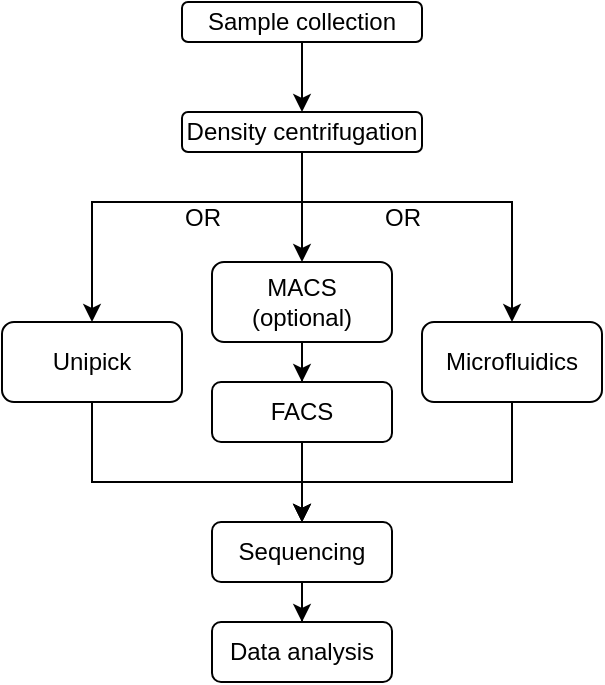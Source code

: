 <mxfile version="24.0.7" type="github">
  <diagram name="第 1 页" id="kYvIm-lCNY9ahgskyXj3">
    <mxGraphModel dx="744" dy="447" grid="1" gridSize="10" guides="1" tooltips="1" connect="1" arrows="1" fold="1" page="1" pageScale="1" pageWidth="827" pageHeight="1169" math="0" shadow="0">
      <root>
        <mxCell id="0" />
        <mxCell id="1" parent="0" />
        <mxCell id="zObqYr1ZpwKwYorMO0jB-3" value="" style="edgeStyle=orthogonalEdgeStyle;rounded=0;orthogonalLoop=1;jettySize=auto;html=1;" edge="1" parent="1" source="zObqYr1ZpwKwYorMO0jB-1" target="zObqYr1ZpwKwYorMO0jB-2">
          <mxGeometry relative="1" as="geometry" />
        </mxCell>
        <mxCell id="zObqYr1ZpwKwYorMO0jB-1" value="&lt;font style=&quot;font-size: 12px;&quot;&gt;Sample collection&lt;/font&gt;" style="rounded=1;whiteSpace=wrap;html=1;" vertex="1" parent="1">
          <mxGeometry x="350" y="610" width="120" height="20" as="geometry" />
        </mxCell>
        <mxCell id="zObqYr1ZpwKwYorMO0jB-6" value="" style="edgeStyle=orthogonalEdgeStyle;rounded=0;orthogonalLoop=1;jettySize=auto;html=1;" edge="1" parent="1" source="zObqYr1ZpwKwYorMO0jB-2" target="zObqYr1ZpwKwYorMO0jB-4">
          <mxGeometry relative="1" as="geometry">
            <Array as="points">
              <mxPoint x="410" y="710" />
              <mxPoint x="305" y="710" />
            </Array>
          </mxGeometry>
        </mxCell>
        <mxCell id="zObqYr1ZpwKwYorMO0jB-8" value="" style="edgeStyle=orthogonalEdgeStyle;rounded=0;orthogonalLoop=1;jettySize=auto;html=1;" edge="1" parent="1" source="zObqYr1ZpwKwYorMO0jB-2" target="zObqYr1ZpwKwYorMO0jB-7">
          <mxGeometry relative="1" as="geometry">
            <Array as="points">
              <mxPoint x="410" y="710" />
              <mxPoint x="515" y="710" />
            </Array>
          </mxGeometry>
        </mxCell>
        <mxCell id="zObqYr1ZpwKwYorMO0jB-10" value="" style="edgeStyle=orthogonalEdgeStyle;rounded=0;orthogonalLoop=1;jettySize=auto;html=1;" edge="1" parent="1" source="zObqYr1ZpwKwYorMO0jB-2" target="zObqYr1ZpwKwYorMO0jB-9">
          <mxGeometry relative="1" as="geometry" />
        </mxCell>
        <mxCell id="zObqYr1ZpwKwYorMO0jB-2" value="Density centrifugation" style="whiteSpace=wrap;html=1;rounded=1;" vertex="1" parent="1">
          <mxGeometry x="350" y="665" width="120" height="20" as="geometry" />
        </mxCell>
        <mxCell id="zObqYr1ZpwKwYorMO0jB-16" style="edgeStyle=orthogonalEdgeStyle;rounded=0;orthogonalLoop=1;jettySize=auto;html=1;exitX=0.5;exitY=1;exitDx=0;exitDy=0;entryX=0.5;entryY=0;entryDx=0;entryDy=0;" edge="1" parent="1" source="zObqYr1ZpwKwYorMO0jB-4" target="zObqYr1ZpwKwYorMO0jB-13">
          <mxGeometry relative="1" as="geometry">
            <Array as="points">
              <mxPoint x="305" y="850" />
              <mxPoint x="410" y="850" />
            </Array>
          </mxGeometry>
        </mxCell>
        <mxCell id="zObqYr1ZpwKwYorMO0jB-4" value="Unipick" style="whiteSpace=wrap;html=1;rounded=1;" vertex="1" parent="1">
          <mxGeometry x="260" y="770" width="90" height="40" as="geometry" />
        </mxCell>
        <mxCell id="zObqYr1ZpwKwYorMO0jB-17" style="edgeStyle=orthogonalEdgeStyle;rounded=0;orthogonalLoop=1;jettySize=auto;html=1;exitX=0.5;exitY=1;exitDx=0;exitDy=0;" edge="1" parent="1" source="zObqYr1ZpwKwYorMO0jB-7">
          <mxGeometry relative="1" as="geometry">
            <mxPoint x="410" y="870" as="targetPoint" />
            <Array as="points">
              <mxPoint x="515" y="850" />
              <mxPoint x="410" y="850" />
            </Array>
          </mxGeometry>
        </mxCell>
        <mxCell id="zObqYr1ZpwKwYorMO0jB-7" value="Microfluidics" style="whiteSpace=wrap;html=1;rounded=1;" vertex="1" parent="1">
          <mxGeometry x="470" y="770" width="90" height="40" as="geometry" />
        </mxCell>
        <mxCell id="zObqYr1ZpwKwYorMO0jB-12" value="" style="edgeStyle=orthogonalEdgeStyle;rounded=0;orthogonalLoop=1;jettySize=auto;html=1;" edge="1" parent="1" source="zObqYr1ZpwKwYorMO0jB-9" target="zObqYr1ZpwKwYorMO0jB-11">
          <mxGeometry relative="1" as="geometry" />
        </mxCell>
        <mxCell id="zObqYr1ZpwKwYorMO0jB-9" value="MACS&lt;div&gt;(optional)&lt;/div&gt;" style="whiteSpace=wrap;html=1;rounded=1;" vertex="1" parent="1">
          <mxGeometry x="365" y="740" width="90" height="40" as="geometry" />
        </mxCell>
        <mxCell id="zObqYr1ZpwKwYorMO0jB-14" value="" style="edgeStyle=orthogonalEdgeStyle;rounded=0;orthogonalLoop=1;jettySize=auto;html=1;" edge="1" parent="1" source="zObqYr1ZpwKwYorMO0jB-11" target="zObqYr1ZpwKwYorMO0jB-13">
          <mxGeometry relative="1" as="geometry">
            <Array as="points">
              <mxPoint x="410" y="860" />
              <mxPoint x="410" y="860" />
            </Array>
          </mxGeometry>
        </mxCell>
        <mxCell id="zObqYr1ZpwKwYorMO0jB-11" value="FACS" style="whiteSpace=wrap;html=1;rounded=1;" vertex="1" parent="1">
          <mxGeometry x="365" y="800" width="90" height="30" as="geometry" />
        </mxCell>
        <mxCell id="zObqYr1ZpwKwYorMO0jB-21" value="" style="edgeStyle=orthogonalEdgeStyle;rounded=0;orthogonalLoop=1;jettySize=auto;html=1;" edge="1" parent="1" source="zObqYr1ZpwKwYorMO0jB-13" target="zObqYr1ZpwKwYorMO0jB-20">
          <mxGeometry relative="1" as="geometry" />
        </mxCell>
        <mxCell id="zObqYr1ZpwKwYorMO0jB-13" value="Sequencing" style="whiteSpace=wrap;html=1;rounded=1;" vertex="1" parent="1">
          <mxGeometry x="365" y="870" width="90" height="30" as="geometry" />
        </mxCell>
        <mxCell id="zObqYr1ZpwKwYorMO0jB-18" value="OR" style="text;html=1;align=center;verticalAlign=middle;resizable=0;points=[];autosize=1;strokeColor=none;fillColor=none;" vertex="1" parent="1">
          <mxGeometry x="340" y="703" width="40" height="30" as="geometry" />
        </mxCell>
        <mxCell id="zObqYr1ZpwKwYorMO0jB-19" value="OR" style="text;html=1;align=center;verticalAlign=middle;resizable=0;points=[];autosize=1;strokeColor=none;fillColor=none;" vertex="1" parent="1">
          <mxGeometry x="440" y="703" width="40" height="30" as="geometry" />
        </mxCell>
        <mxCell id="zObqYr1ZpwKwYorMO0jB-20" value="Data analysis" style="whiteSpace=wrap;html=1;rounded=1;" vertex="1" parent="1">
          <mxGeometry x="365" y="920" width="90" height="30" as="geometry" />
        </mxCell>
      </root>
    </mxGraphModel>
  </diagram>
</mxfile>
